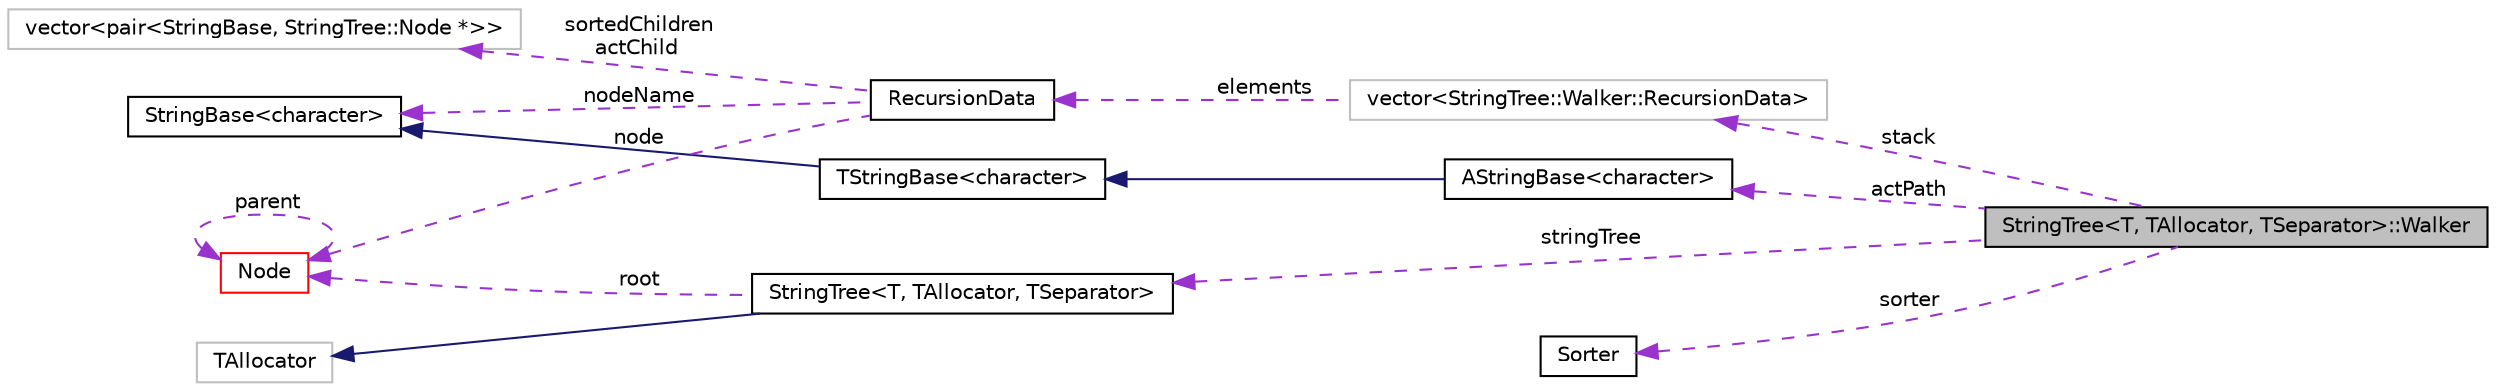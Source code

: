 digraph "StringTree&lt;T, TAllocator, TSeparator&gt;::Walker"
{
  edge [fontname="Helvetica",fontsize="10",labelfontname="Helvetica",labelfontsize="10"];
  node [fontname="Helvetica",fontsize="10",shape=record];
  rankdir="LR";
  Node1 [label="StringTree\<T, TAllocator, TSeparator\>::Walker",height=0.2,width=0.4,color="black", fillcolor="grey75", style="filled", fontcolor="black"];
  Node6 [label="vector\<StringTree::Walker::RecursionData\>",height=0.2,width=0.4,color="grey75", fillcolor="white", style="filled"];
  Node10 [label="vector\<pair\<StringBase, StringTree::Node *\>\>",height=0.2,width=0.4,color="grey75", fillcolor="white", style="filled"];
  Node11 [label="StringTree\<T, TAllocator, TSeparator\>",height=0.2,width=0.4,color="black", fillcolor="white", style="filled",URL="$classaworx_1_1lib_1_1util_1_1StringTree.html"];
  Node3 [label="AStringBase\<character\>",height=0.2,width=0.4,color="black", fillcolor="white", style="filled",URL="$classaworx_1_1lib_1_1strings_1_1AStringBase.html"];
  Node4 [label="TStringBase\<character\>",height=0.2,width=0.4,color="black", fillcolor="white", style="filled",URL="$classaworx_1_1lib_1_1strings_1_1TStringBase.html"];
  Node5 [label="StringBase\<character\>",height=0.2,width=0.4,color="black", fillcolor="white", style="filled",URL="$classaworx_1_1lib_1_1strings_1_1StringBase.html"];
  Node2 -> Node1 [dir="back",color="darkorchid3",fontsize="10",style="dashed",label=" sorter" ,fontname="Helvetica"];
  Node3 -> Node1 [dir="back",color="darkorchid3",fontsize="10",style="dashed",label=" actPath" ,fontname="Helvetica"];
  Node4 -> Node3 [dir="back",color="midnightblue",fontsize="10",style="solid",fontname="Helvetica"];
  Node5 -> Node4 [dir="back",color="midnightblue",fontsize="10",style="solid",fontname="Helvetica"];
  Node5 -> Node7 [dir="back",color="darkorchid3",fontsize="10",style="dashed",label=" nodeName" ,fontname="Helvetica"];
  Node6 -> Node1 [dir="back",color="darkorchid3",fontsize="10",style="dashed",label=" stack" ,fontname="Helvetica"];
  Node7 -> Node6 [dir="back",color="darkorchid3",fontsize="10",style="dashed",label=" elements" ,fontname="Helvetica"];
  Node8 -> Node7 [dir="back",color="darkorchid3",fontsize="10",style="dashed",label=" node" ,fontname="Helvetica"];
  Node8 -> Node8 [dir="back",color="darkorchid3",fontsize="10",style="dashed",label=" parent" ,fontname="Helvetica"];
  Node8 -> Node11 [dir="back",color="darkorchid3",fontsize="10",style="dashed",label=" root" ,fontname="Helvetica"];
  Node10 -> Node7 [dir="back",color="darkorchid3",fontsize="10",style="dashed",label=" sortedChildren\nactChild" ,fontname="Helvetica"];
  Node11 -> Node1 [dir="back",color="darkorchid3",fontsize="10",style="dashed",label=" stringTree" ,fontname="Helvetica"];
  Node12 -> Node11 [dir="back",color="midnightblue",fontsize="10",style="solid",fontname="Helvetica"];
  Node2 [label="Sorter",height=0.2,width=0.4,color="black", fillcolor="white", style="filled",URL="$structaworx_1_1lib_1_1util_1_1StringTree_1_1Walker_1_1Sorter.html"];
  Node7 [label="RecursionData",height=0.2,width=0.4,color="black", fillcolor="white", style="filled",URL="$structaworx_1_1lib_1_1util_1_1StringTree_1_1Walker_1_1RecursionData.html",tooltip="Protected, internal struct used to store the data of recursive iterations. "];
  Node8 [label="Node",height=0.2,width=0.4,color="red", fillcolor="white", style="filled",URL="$classaworx_1_1lib_1_1util_1_1StringTree_1_1Node.html"];
  Node12 [label="TAllocator",height=0.2,width=0.4,color="grey75", fillcolor="white", style="filled"];
}

